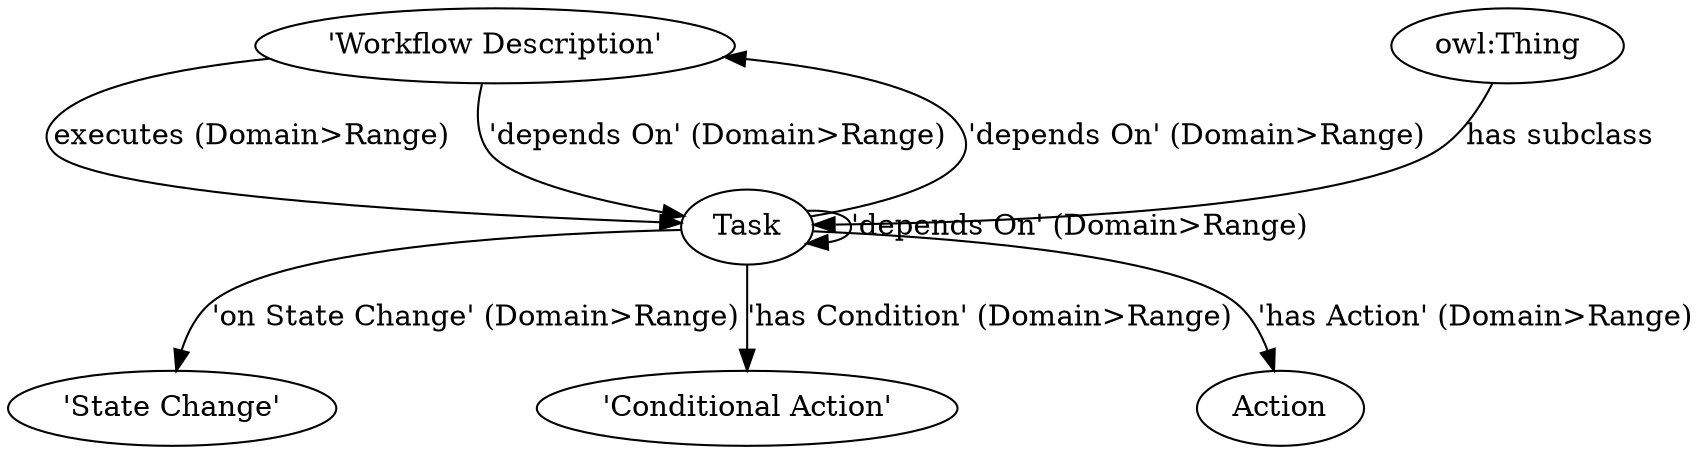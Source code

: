 digraph g {
	"'Workflow Description'" -> "Task" [label="executes (Domain>Range)"]
	"Task" -> "'Workflow Description'" [label="'depends On' (Domain>Range)"]
	"Task" -> "'State Change'" [label="'on State Change' (Domain>Range)"]
	"Task" -> "'Conditional Action'" [label="'has Condition' (Domain>Range)"]
	"Task" -> "Task" [label="'depends On' (Domain>Range)"]
	"Task" -> "Action" [label="'has Action' (Domain>Range)"]
	"owl:Thing" -> "Task" [label="has subclass"]
	"'Workflow Description'" -> "Task" [label="'depends On' (Domain>Range)"]
}
